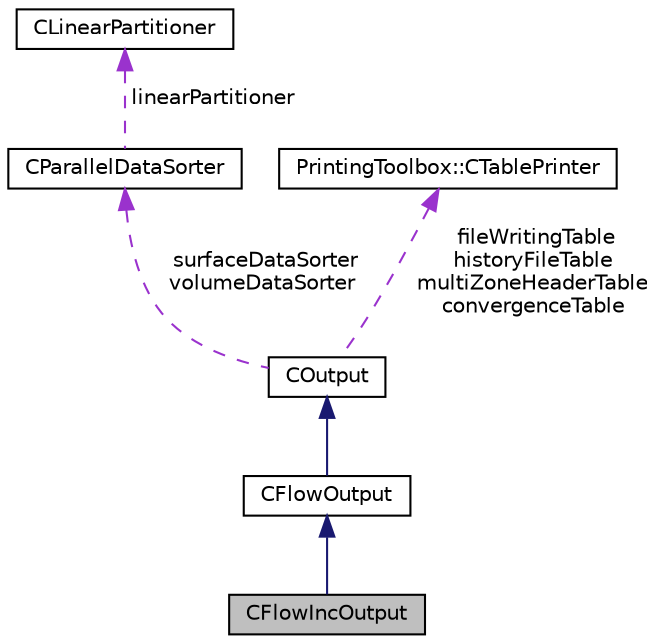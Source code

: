 digraph "CFlowIncOutput"
{
  edge [fontname="Helvetica",fontsize="10",labelfontname="Helvetica",labelfontsize="10"];
  node [fontname="Helvetica",fontsize="10",shape=record];
  Node3 [label="CFlowIncOutput",height=0.2,width=0.4,color="black", fillcolor="grey75", style="filled", fontcolor="black"];
  Node4 -> Node3 [dir="back",color="midnightblue",fontsize="10",style="solid",fontname="Helvetica"];
  Node4 [label="CFlowOutput",height=0.2,width=0.4,color="black", fillcolor="white", style="filled",URL="$class_c_flow_output.html"];
  Node5 -> Node4 [dir="back",color="midnightblue",fontsize="10",style="solid",fontname="Helvetica"];
  Node5 [label="COutput",height=0.2,width=0.4,color="black", fillcolor="white", style="filled",URL="$class_c_output.html",tooltip="Class for writing the convergence history and to write solution data to file. "];
  Node6 -> Node5 [dir="back",color="darkorchid3",fontsize="10",style="dashed",label=" surfaceDataSorter\nvolumeDataSorter" ,fontname="Helvetica"];
  Node6 [label="CParallelDataSorter",height=0.2,width=0.4,color="black", fillcolor="white", style="filled",URL="$class_c_parallel_data_sorter.html"];
  Node7 -> Node6 [dir="back",color="darkorchid3",fontsize="10",style="dashed",label=" linearPartitioner" ,fontname="Helvetica"];
  Node7 [label="CLinearPartitioner",height=0.2,width=0.4,color="black", fillcolor="white", style="filled",URL="$class_c_linear_partitioner.html",tooltip="Helper class that provides the counts for each rank in a linear partitioning given the global count a..."];
  Node8 -> Node5 [dir="back",color="darkorchid3",fontsize="10",style="dashed",label=" fileWritingTable\nhistoryFileTable\nmultiZoneHeaderTable\nconvergenceTable" ,fontname="Helvetica"];
  Node8 [label="PrintingToolbox::CTablePrinter",height=0.2,width=0.4,color="black", fillcolor="white", style="filled",URL="$class_printing_toolbox_1_1_c_table_printer.html",tooltip="Class for writing output in a table. "];
}
